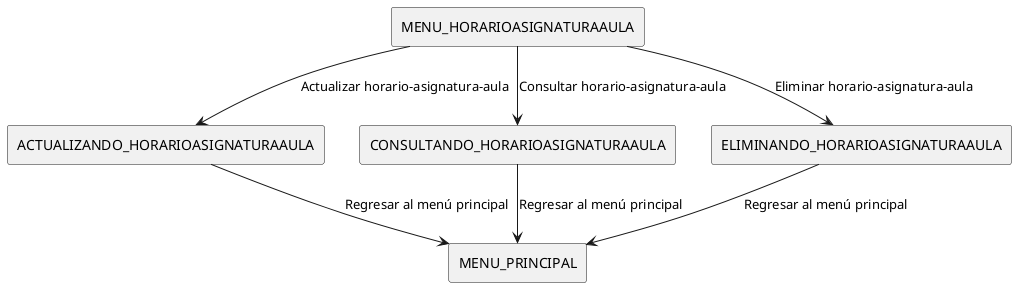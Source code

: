 @startuml
!define RECTANGLE(x) rectangle x

RECTANGLE(MENU_HORARIOASIGNATURAAULA)
RECTANGLE(ACTUALIZANDO_HORARIOASIGNATURAAULA)
RECTANGLE(CONSULTANDO_HORARIOASIGNATURAAULA)
RECTANGLE(ELIMINANDO_HORARIOASIGNATURAAULA)
RECTANGLE(MENU_PRINCIPAL)

MENU_HORARIOASIGNATURAAULA --> ACTUALIZANDO_HORARIOASIGNATURAAULA : Actualizar horario-asignatura-aula
ACTUALIZANDO_HORARIOASIGNATURAAULA --> MENU_PRINCIPAL : Regresar al menú principal

MENU_HORARIOASIGNATURAAULA --> CONSULTANDO_HORARIOASIGNATURAAULA : Consultar horario-asignatura-aula
CONSULTANDO_HORARIOASIGNATURAAULA --> MENU_PRINCIPAL : Regresar al menú principal

MENU_HORARIOASIGNATURAAULA --> ELIMINANDO_HORARIOASIGNATURAAULA : Eliminar horario-asignatura-aula
ELIMINANDO_HORARIOASIGNATURAAULA --> MENU_PRINCIPAL : Regresar al menú principal
@enduml
